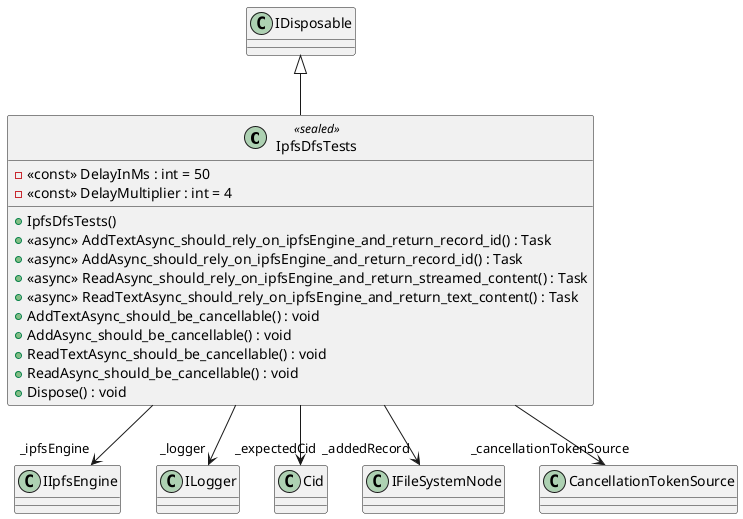 @startuml
class IpfsDfsTests <<sealed>> {
    - <<const>> DelayInMs : int = 50
    - <<const>> DelayMultiplier : int = 4
    + IpfsDfsTests()
    + <<async>> AddTextAsync_should_rely_on_ipfsEngine_and_return_record_id() : Task
    + <<async>> AddAsync_should_rely_on_ipfsEngine_and_return_record_id() : Task
    + <<async>> ReadAsync_should_rely_on_ipfsEngine_and_return_streamed_content() : Task
    + <<async>> ReadTextAsync_should_rely_on_ipfsEngine_and_return_text_content() : Task
    + AddTextAsync_should_be_cancellable() : void
    + AddAsync_should_be_cancellable() : void
    + ReadTextAsync_should_be_cancellable() : void
    + ReadAsync_should_be_cancellable() : void
    + Dispose() : void
}
IDisposable <|-- IpfsDfsTests
IpfsDfsTests --> "_ipfsEngine" IIpfsEngine
IpfsDfsTests --> "_logger" ILogger
IpfsDfsTests --> "_expectedCid" Cid
IpfsDfsTests --> "_addedRecord" IFileSystemNode
IpfsDfsTests --> "_cancellationTokenSource" CancellationTokenSource
@enduml
